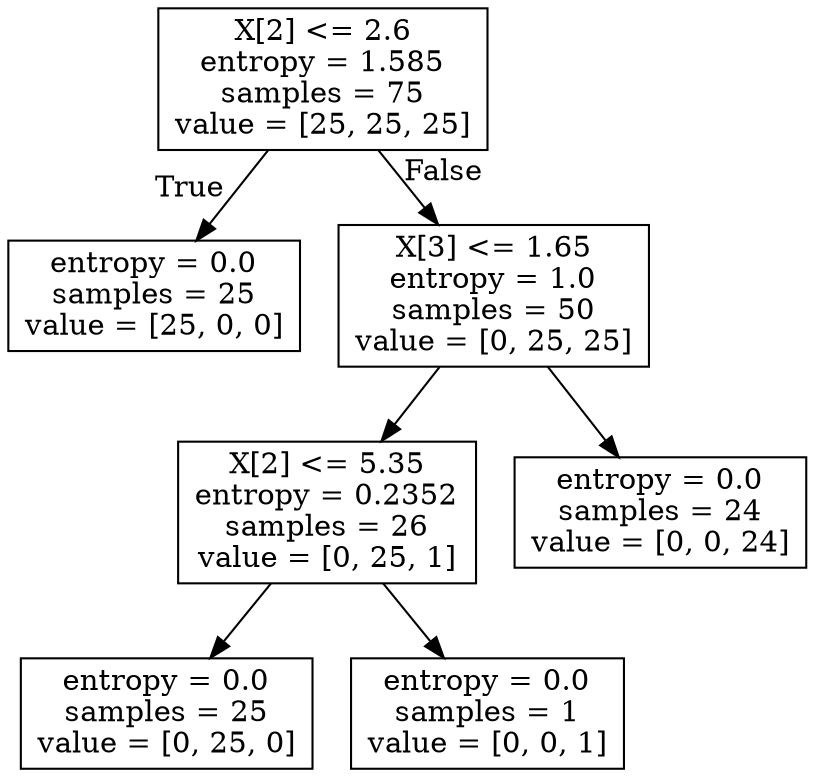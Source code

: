 digraph Tree {
node [shape=box] ;
0 [label="X[2] <= 2.6\nentropy = 1.585\nsamples = 75\nvalue = [25, 25, 25]"] ;
1 [label="entropy = 0.0\nsamples = 25\nvalue = [25, 0, 0]"] ;
0 -> 1 [labeldistance=2.5, labelangle=45, headlabel="True"] ;
2 [label="X[3] <= 1.65\nentropy = 1.0\nsamples = 50\nvalue = [0, 25, 25]"] ;
0 -> 2 [labeldistance=2.5, labelangle=-45, headlabel="False"] ;
3 [label="X[2] <= 5.35\nentropy = 0.2352\nsamples = 26\nvalue = [0, 25, 1]"] ;
2 -> 3 ;
4 [label="entropy = 0.0\nsamples = 25\nvalue = [0, 25, 0]"] ;
3 -> 4 ;
5 [label="entropy = 0.0\nsamples = 1\nvalue = [0, 0, 1]"] ;
3 -> 5 ;
6 [label="entropy = 0.0\nsamples = 24\nvalue = [0, 0, 24]"] ;
2 -> 6 ;
}